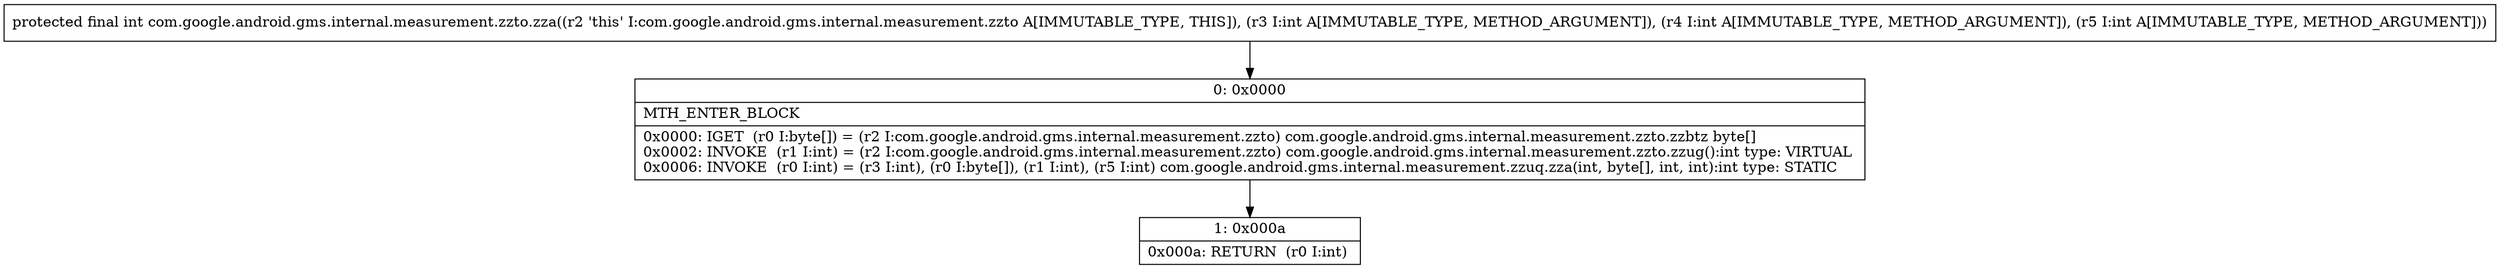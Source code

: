 digraph "CFG forcom.google.android.gms.internal.measurement.zzto.zza(III)I" {
Node_0 [shape=record,label="{0\:\ 0x0000|MTH_ENTER_BLOCK\l|0x0000: IGET  (r0 I:byte[]) = (r2 I:com.google.android.gms.internal.measurement.zzto) com.google.android.gms.internal.measurement.zzto.zzbtz byte[] \l0x0002: INVOKE  (r1 I:int) = (r2 I:com.google.android.gms.internal.measurement.zzto) com.google.android.gms.internal.measurement.zzto.zzug():int type: VIRTUAL \l0x0006: INVOKE  (r0 I:int) = (r3 I:int), (r0 I:byte[]), (r1 I:int), (r5 I:int) com.google.android.gms.internal.measurement.zzuq.zza(int, byte[], int, int):int type: STATIC \l}"];
Node_1 [shape=record,label="{1\:\ 0x000a|0x000a: RETURN  (r0 I:int) \l}"];
MethodNode[shape=record,label="{protected final int com.google.android.gms.internal.measurement.zzto.zza((r2 'this' I:com.google.android.gms.internal.measurement.zzto A[IMMUTABLE_TYPE, THIS]), (r3 I:int A[IMMUTABLE_TYPE, METHOD_ARGUMENT]), (r4 I:int A[IMMUTABLE_TYPE, METHOD_ARGUMENT]), (r5 I:int A[IMMUTABLE_TYPE, METHOD_ARGUMENT])) }"];
MethodNode -> Node_0;
Node_0 -> Node_1;
}

